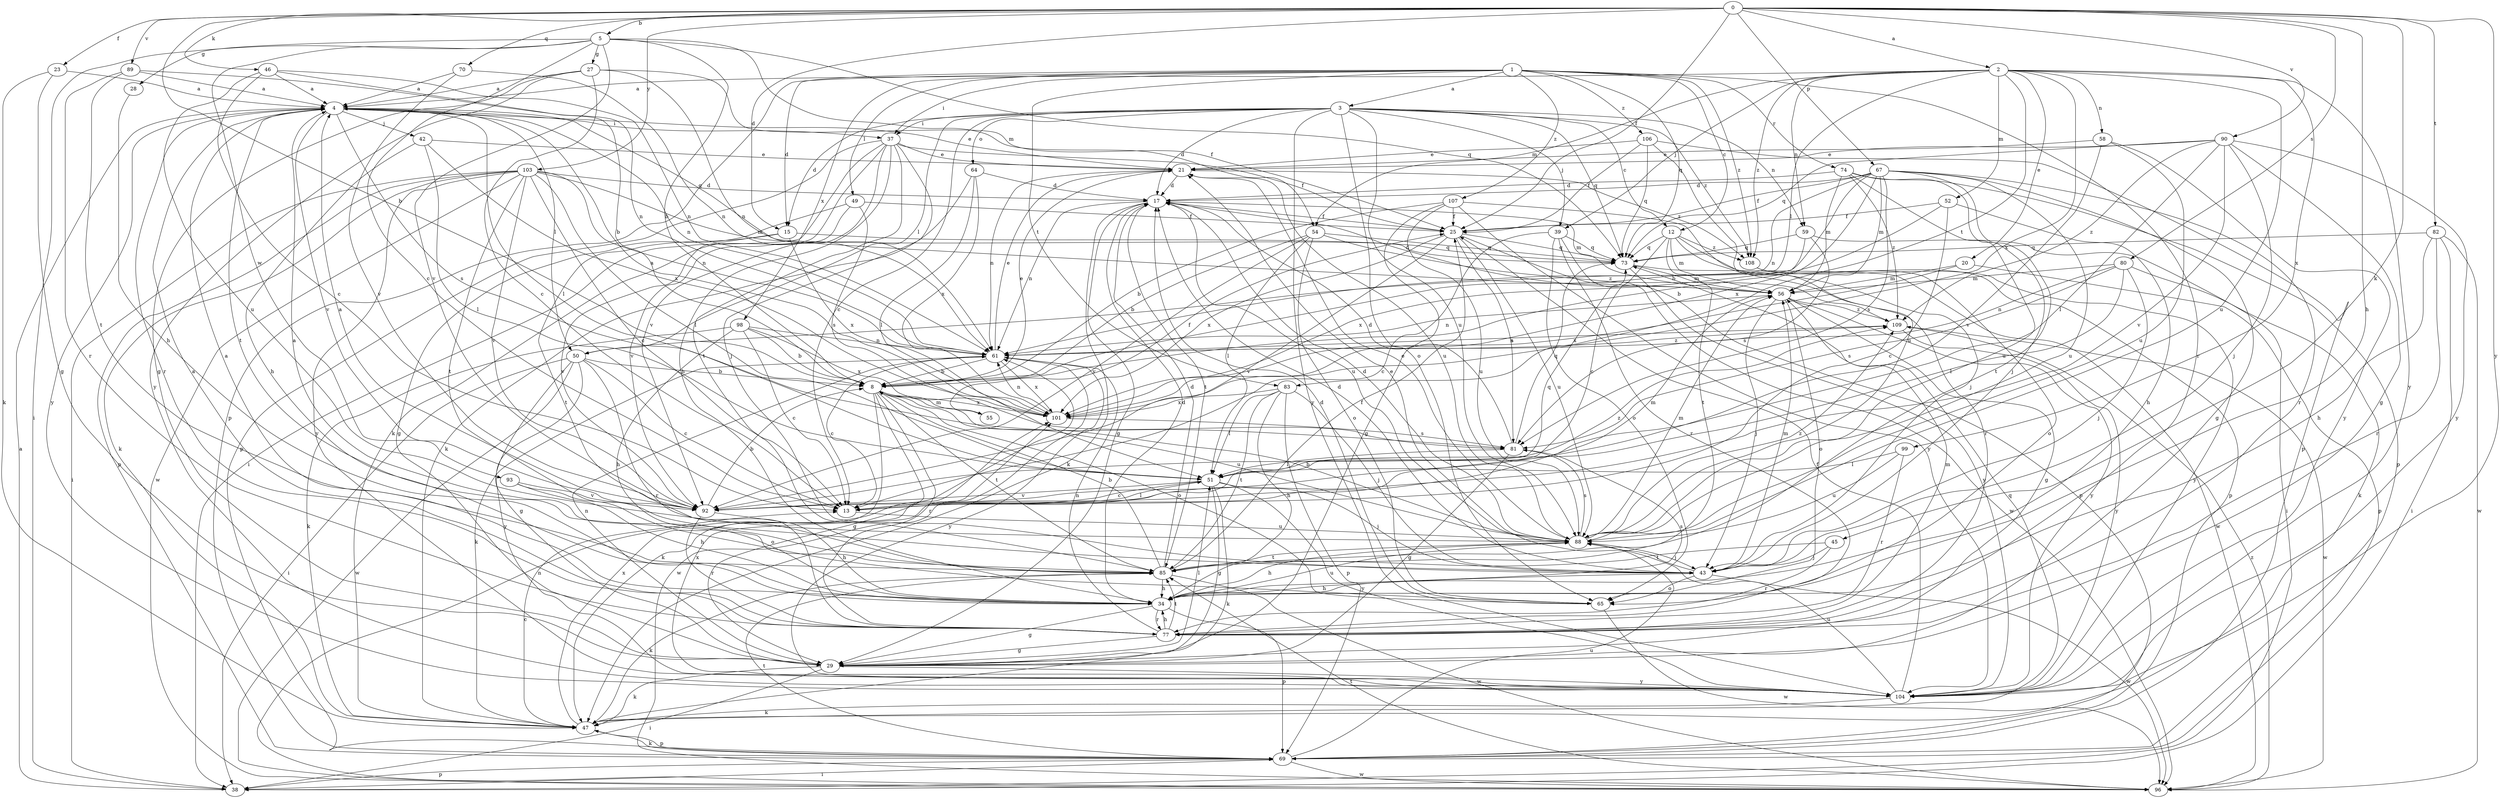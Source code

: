 strict digraph  {
0;
1;
2;
3;
4;
5;
8;
12;
13;
15;
17;
20;
21;
23;
25;
27;
28;
29;
34;
37;
38;
39;
42;
43;
45;
46;
47;
49;
50;
51;
52;
54;
55;
56;
58;
59;
61;
64;
65;
67;
69;
70;
73;
74;
77;
80;
81;
82;
83;
85;
88;
89;
90;
92;
93;
96;
98;
99;
101;
103;
104;
106;
107;
108;
109;
0 -> 2  [label=a];
0 -> 5  [label=b];
0 -> 8  [label=b];
0 -> 15  [label=d];
0 -> 23  [label=f];
0 -> 25  [label=f];
0 -> 34  [label=h];
0 -> 45  [label=k];
0 -> 46  [label=k];
0 -> 67  [label=p];
0 -> 70  [label=q];
0 -> 80  [label=s];
0 -> 82  [label=t];
0 -> 89  [label=v];
0 -> 90  [label=v];
0 -> 103  [label=y];
0 -> 104  [label=y];
1 -> 3  [label=a];
1 -> 12  [label=c];
1 -> 15  [label=d];
1 -> 37  [label=i];
1 -> 49  [label=l];
1 -> 69  [label=p];
1 -> 73  [label=q];
1 -> 74  [label=r];
1 -> 77  [label=r];
1 -> 83  [label=t];
1 -> 98  [label=x];
1 -> 106  [label=z];
1 -> 107  [label=z];
1 -> 108  [label=z];
2 -> 4  [label=a];
2 -> 20  [label=e];
2 -> 39  [label=j];
2 -> 50  [label=l];
2 -> 52  [label=m];
2 -> 54  [label=m];
2 -> 58  [label=n];
2 -> 59  [label=n];
2 -> 83  [label=t];
2 -> 88  [label=u];
2 -> 99  [label=x];
2 -> 101  [label=x];
2 -> 104  [label=y];
2 -> 108  [label=z];
3 -> 12  [label=c];
3 -> 13  [label=c];
3 -> 15  [label=d];
3 -> 17  [label=d];
3 -> 37  [label=i];
3 -> 39  [label=j];
3 -> 50  [label=l];
3 -> 59  [label=n];
3 -> 64  [label=o];
3 -> 65  [label=o];
3 -> 73  [label=q];
3 -> 88  [label=u];
3 -> 104  [label=y];
3 -> 108  [label=z];
4 -> 21  [label=e];
4 -> 37  [label=i];
4 -> 42  [label=j];
4 -> 50  [label=l];
4 -> 51  [label=l];
4 -> 61  [label=n];
4 -> 73  [label=q];
4 -> 77  [label=r];
4 -> 81  [label=s];
4 -> 85  [label=t];
4 -> 92  [label=v];
4 -> 104  [label=y];
5 -> 8  [label=b];
5 -> 13  [label=c];
5 -> 27  [label=g];
5 -> 28  [label=g];
5 -> 38  [label=i];
5 -> 54  [label=m];
5 -> 73  [label=q];
5 -> 92  [label=v];
5 -> 93  [label=w];
8 -> 21  [label=e];
8 -> 29  [label=g];
8 -> 47  [label=k];
8 -> 55  [label=m];
8 -> 65  [label=o];
8 -> 77  [label=r];
8 -> 85  [label=t];
8 -> 88  [label=u];
8 -> 101  [label=x];
12 -> 13  [label=c];
12 -> 56  [label=m];
12 -> 69  [label=p];
12 -> 73  [label=q];
12 -> 77  [label=r];
12 -> 85  [label=t];
12 -> 108  [label=z];
13 -> 51  [label=l];
13 -> 56  [label=m];
13 -> 73  [label=q];
13 -> 88  [label=u];
15 -> 73  [label=q];
15 -> 85  [label=t];
15 -> 92  [label=v];
15 -> 101  [label=x];
17 -> 25  [label=f];
17 -> 29  [label=g];
17 -> 47  [label=k];
17 -> 56  [label=m];
17 -> 61  [label=n];
17 -> 85  [label=t];
17 -> 88  [label=u];
20 -> 56  [label=m];
20 -> 69  [label=p];
20 -> 101  [label=x];
21 -> 17  [label=d];
21 -> 61  [label=n];
21 -> 88  [label=u];
21 -> 108  [label=z];
23 -> 4  [label=a];
23 -> 29  [label=g];
23 -> 47  [label=k];
25 -> 73  [label=q];
25 -> 81  [label=s];
25 -> 88  [label=u];
25 -> 92  [label=v];
25 -> 96  [label=w];
25 -> 101  [label=x];
27 -> 4  [label=a];
27 -> 13  [label=c];
27 -> 25  [label=f];
27 -> 29  [label=g];
27 -> 61  [label=n];
27 -> 104  [label=y];
28 -> 34  [label=h];
29 -> 38  [label=i];
29 -> 47  [label=k];
29 -> 51  [label=l];
29 -> 61  [label=n];
29 -> 104  [label=y];
34 -> 4  [label=a];
34 -> 17  [label=d];
34 -> 29  [label=g];
34 -> 69  [label=p];
34 -> 77  [label=r];
34 -> 81  [label=s];
34 -> 88  [label=u];
37 -> 21  [label=e];
37 -> 25  [label=f];
37 -> 34  [label=h];
37 -> 38  [label=i];
37 -> 43  [label=j];
37 -> 47  [label=k];
37 -> 69  [label=p];
37 -> 85  [label=t];
37 -> 92  [label=v];
38 -> 4  [label=a];
38 -> 69  [label=p];
39 -> 13  [label=c];
39 -> 65  [label=o];
39 -> 69  [label=p];
39 -> 73  [label=q];
39 -> 77  [label=r];
42 -> 21  [label=e];
42 -> 34  [label=h];
42 -> 51  [label=l];
42 -> 101  [label=x];
43 -> 4  [label=a];
43 -> 17  [label=d];
43 -> 21  [label=e];
43 -> 34  [label=h];
43 -> 56  [label=m];
43 -> 65  [label=o];
43 -> 96  [label=w];
45 -> 43  [label=j];
45 -> 77  [label=r];
45 -> 85  [label=t];
46 -> 4  [label=a];
46 -> 8  [label=b];
46 -> 13  [label=c];
46 -> 61  [label=n];
46 -> 88  [label=u];
47 -> 13  [label=c];
47 -> 69  [label=p];
47 -> 73  [label=q];
47 -> 101  [label=x];
49 -> 25  [label=f];
49 -> 29  [label=g];
49 -> 81  [label=s];
49 -> 92  [label=v];
50 -> 8  [label=b];
50 -> 13  [label=c];
50 -> 29  [label=g];
50 -> 38  [label=i];
50 -> 77  [label=r];
50 -> 96  [label=w];
50 -> 104  [label=y];
51 -> 13  [label=c];
51 -> 29  [label=g];
51 -> 43  [label=j];
51 -> 47  [label=k];
51 -> 92  [label=v];
51 -> 104  [label=y];
52 -> 8  [label=b];
52 -> 13  [label=c];
52 -> 25  [label=f];
52 -> 34  [label=h];
54 -> 8  [label=b];
54 -> 51  [label=l];
54 -> 65  [label=o];
54 -> 73  [label=q];
54 -> 92  [label=v];
54 -> 109  [label=z];
55 -> 25  [label=f];
56 -> 17  [label=d];
56 -> 29  [label=g];
56 -> 43  [label=j];
56 -> 61  [label=n];
56 -> 65  [label=o];
56 -> 104  [label=y];
56 -> 109  [label=z];
58 -> 21  [label=e];
58 -> 88  [label=u];
58 -> 92  [label=v];
58 -> 104  [label=y];
59 -> 38  [label=i];
59 -> 73  [label=q];
59 -> 81  [label=s];
59 -> 101  [label=x];
61 -> 8  [label=b];
61 -> 13  [label=c];
61 -> 21  [label=e];
61 -> 47  [label=k];
61 -> 96  [label=w];
61 -> 101  [label=x];
61 -> 104  [label=y];
61 -> 109  [label=z];
64 -> 17  [label=d];
64 -> 47  [label=k];
64 -> 51  [label=l];
64 -> 101  [label=x];
65 -> 17  [label=d];
65 -> 96  [label=w];
67 -> 8  [label=b];
67 -> 17  [label=d];
67 -> 25  [label=f];
67 -> 29  [label=g];
67 -> 56  [label=m];
67 -> 61  [label=n];
67 -> 77  [label=r];
67 -> 81  [label=s];
67 -> 85  [label=t];
67 -> 88  [label=u];
67 -> 101  [label=x];
69 -> 38  [label=i];
69 -> 47  [label=k];
69 -> 85  [label=t];
69 -> 88  [label=u];
69 -> 96  [label=w];
70 -> 4  [label=a];
70 -> 61  [label=n];
70 -> 92  [label=v];
73 -> 56  [label=m];
73 -> 96  [label=w];
73 -> 104  [label=y];
74 -> 17  [label=d];
74 -> 43  [label=j];
74 -> 56  [label=m];
74 -> 69  [label=p];
74 -> 88  [label=u];
74 -> 109  [label=z];
77 -> 4  [label=a];
77 -> 29  [label=g];
77 -> 34  [label=h];
77 -> 56  [label=m];
77 -> 61  [label=n];
77 -> 85  [label=t];
80 -> 43  [label=j];
80 -> 47  [label=k];
80 -> 51  [label=l];
80 -> 56  [label=m];
80 -> 61  [label=n];
80 -> 81  [label=s];
81 -> 17  [label=d];
81 -> 29  [label=g];
81 -> 51  [label=l];
81 -> 73  [label=q];
82 -> 34  [label=h];
82 -> 38  [label=i];
82 -> 73  [label=q];
82 -> 77  [label=r];
82 -> 96  [label=w];
83 -> 34  [label=h];
83 -> 43  [label=j];
83 -> 51  [label=l];
83 -> 69  [label=p];
83 -> 85  [label=t];
83 -> 101  [label=x];
85 -> 8  [label=b];
85 -> 17  [label=d];
85 -> 25  [label=f];
85 -> 34  [label=h];
85 -> 47  [label=k];
85 -> 96  [label=w];
88 -> 8  [label=b];
88 -> 17  [label=d];
88 -> 21  [label=e];
88 -> 34  [label=h];
88 -> 43  [label=j];
88 -> 56  [label=m];
88 -> 81  [label=s];
88 -> 85  [label=t];
88 -> 109  [label=z];
89 -> 4  [label=a];
89 -> 61  [label=n];
89 -> 77  [label=r];
89 -> 85  [label=t];
90 -> 21  [label=e];
90 -> 29  [label=g];
90 -> 43  [label=j];
90 -> 51  [label=l];
90 -> 73  [label=q];
90 -> 92  [label=v];
90 -> 104  [label=y];
90 -> 109  [label=z];
92 -> 4  [label=a];
92 -> 8  [label=b];
92 -> 34  [label=h];
92 -> 77  [label=r];
92 -> 109  [label=z];
93 -> 34  [label=h];
93 -> 65  [label=o];
93 -> 92  [label=v];
96 -> 61  [label=n];
96 -> 85  [label=t];
96 -> 109  [label=z];
98 -> 8  [label=b];
98 -> 13  [label=c];
98 -> 34  [label=h];
98 -> 47  [label=k];
98 -> 61  [label=n];
98 -> 101  [label=x];
99 -> 51  [label=l];
99 -> 77  [label=r];
99 -> 88  [label=u];
101 -> 4  [label=a];
101 -> 61  [label=n];
101 -> 81  [label=s];
103 -> 13  [label=c];
103 -> 17  [label=d];
103 -> 38  [label=i];
103 -> 47  [label=k];
103 -> 51  [label=l];
103 -> 56  [label=m];
103 -> 61  [label=n];
103 -> 69  [label=p];
103 -> 85  [label=t];
103 -> 92  [label=v];
103 -> 96  [label=w];
103 -> 104  [label=y];
104 -> 25  [label=f];
104 -> 47  [label=k];
104 -> 88  [label=u];
104 -> 101  [label=x];
106 -> 21  [label=e];
106 -> 25  [label=f];
106 -> 69  [label=p];
106 -> 73  [label=q];
106 -> 88  [label=u];
107 -> 8  [label=b];
107 -> 25  [label=f];
107 -> 29  [label=g];
107 -> 43  [label=j];
107 -> 88  [label=u];
107 -> 104  [label=y];
108 -> 65  [label=o];
108 -> 104  [label=y];
109 -> 61  [label=n];
109 -> 96  [label=w];
109 -> 104  [label=y];
}
